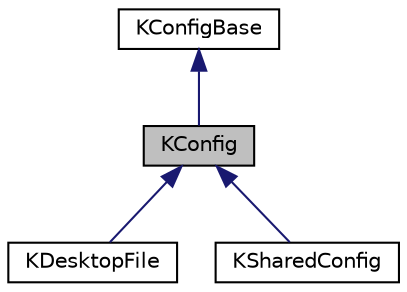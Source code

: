 digraph "KConfig"
{
  edge [fontname="Helvetica",fontsize="10",labelfontname="Helvetica",labelfontsize="10"];
  node [fontname="Helvetica",fontsize="10",shape=record];
  Node0 [label="KConfig",height=0.2,width=0.4,color="black", fillcolor="grey75", style="filled", fontcolor="black"];
  Node1 -> Node0 [dir="back",color="midnightblue",fontsize="10",style="solid",fontname="Helvetica"];
  Node1 [label="KConfigBase",height=0.2,width=0.4,color="black", fillcolor="white", style="filled",URL="$classKConfigBase.html",tooltip="Interface to interact with configuration. "];
  Node0 -> Node2 [dir="back",color="midnightblue",fontsize="10",style="solid",fontname="Helvetica"];
  Node2 [label="KDesktopFile",height=0.2,width=0.4,color="black", fillcolor="white", style="filled",URL="$classKDesktopFile.html",tooltip="KDE Desktop File Management. "];
  Node0 -> Node3 [dir="back",color="midnightblue",fontsize="10",style="solid",fontname="Helvetica"];
  Node3 [label="KSharedConfig",height=0.2,width=0.4,color="black", fillcolor="white", style="filled",URL="$classKSharedConfig.html",tooltip="KConfig variant using shared memory. "];
}
